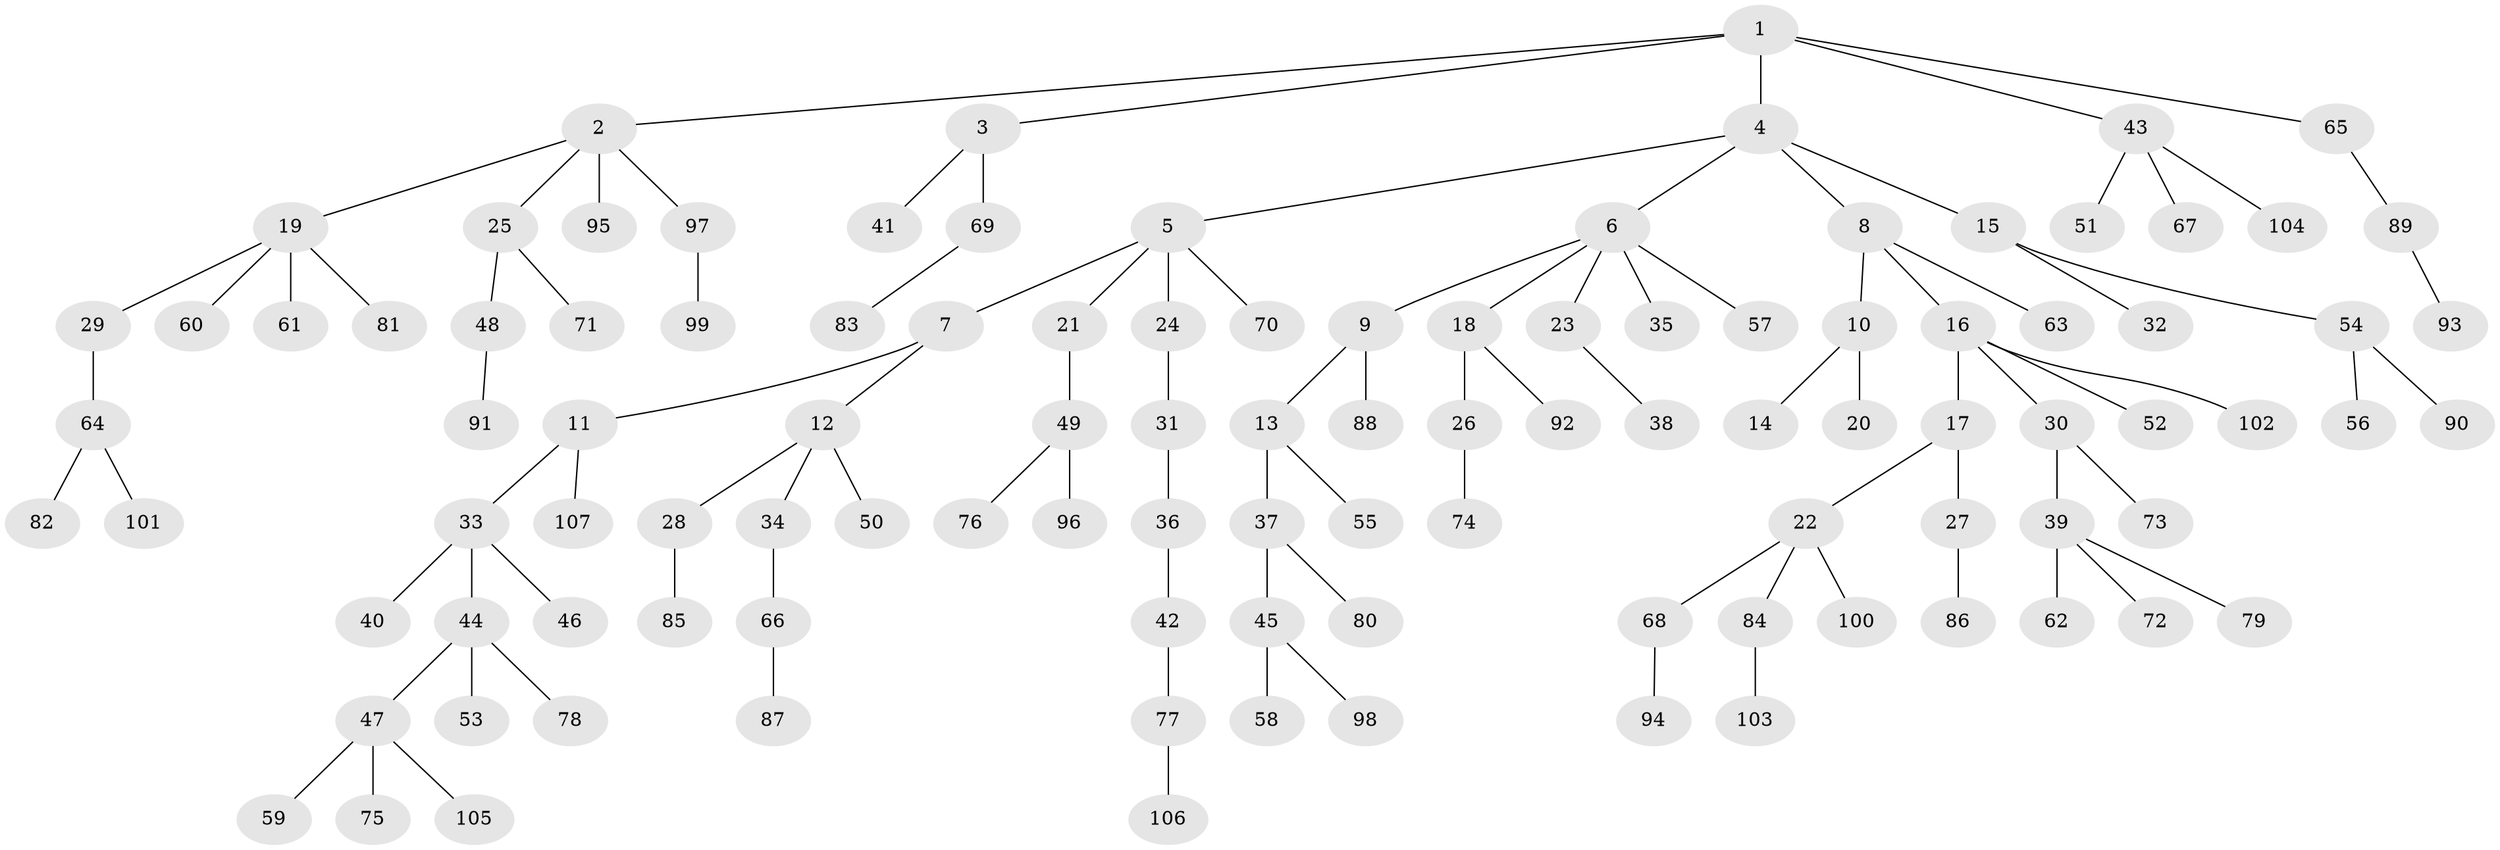 // coarse degree distribution, {7: 0.02631578947368421, 5: 0.05263157894736842, 3: 0.10526315789473684, 2: 0.19736842105263158, 4: 0.06578947368421052, 1: 0.5526315789473685}
// Generated by graph-tools (version 1.1) at 2025/42/03/06/25 10:42:05]
// undirected, 107 vertices, 106 edges
graph export_dot {
graph [start="1"]
  node [color=gray90,style=filled];
  1;
  2;
  3;
  4;
  5;
  6;
  7;
  8;
  9;
  10;
  11;
  12;
  13;
  14;
  15;
  16;
  17;
  18;
  19;
  20;
  21;
  22;
  23;
  24;
  25;
  26;
  27;
  28;
  29;
  30;
  31;
  32;
  33;
  34;
  35;
  36;
  37;
  38;
  39;
  40;
  41;
  42;
  43;
  44;
  45;
  46;
  47;
  48;
  49;
  50;
  51;
  52;
  53;
  54;
  55;
  56;
  57;
  58;
  59;
  60;
  61;
  62;
  63;
  64;
  65;
  66;
  67;
  68;
  69;
  70;
  71;
  72;
  73;
  74;
  75;
  76;
  77;
  78;
  79;
  80;
  81;
  82;
  83;
  84;
  85;
  86;
  87;
  88;
  89;
  90;
  91;
  92;
  93;
  94;
  95;
  96;
  97;
  98;
  99;
  100;
  101;
  102;
  103;
  104;
  105;
  106;
  107;
  1 -- 2;
  1 -- 3;
  1 -- 4;
  1 -- 43;
  1 -- 65;
  2 -- 19;
  2 -- 25;
  2 -- 95;
  2 -- 97;
  3 -- 41;
  3 -- 69;
  4 -- 5;
  4 -- 6;
  4 -- 8;
  4 -- 15;
  5 -- 7;
  5 -- 21;
  5 -- 24;
  5 -- 70;
  6 -- 9;
  6 -- 18;
  6 -- 23;
  6 -- 35;
  6 -- 57;
  7 -- 11;
  7 -- 12;
  8 -- 10;
  8 -- 16;
  8 -- 63;
  9 -- 13;
  9 -- 88;
  10 -- 14;
  10 -- 20;
  11 -- 33;
  11 -- 107;
  12 -- 28;
  12 -- 34;
  12 -- 50;
  13 -- 37;
  13 -- 55;
  15 -- 32;
  15 -- 54;
  16 -- 17;
  16 -- 30;
  16 -- 52;
  16 -- 102;
  17 -- 22;
  17 -- 27;
  18 -- 26;
  18 -- 92;
  19 -- 29;
  19 -- 60;
  19 -- 61;
  19 -- 81;
  21 -- 49;
  22 -- 68;
  22 -- 84;
  22 -- 100;
  23 -- 38;
  24 -- 31;
  25 -- 48;
  25 -- 71;
  26 -- 74;
  27 -- 86;
  28 -- 85;
  29 -- 64;
  30 -- 39;
  30 -- 73;
  31 -- 36;
  33 -- 40;
  33 -- 44;
  33 -- 46;
  34 -- 66;
  36 -- 42;
  37 -- 45;
  37 -- 80;
  39 -- 62;
  39 -- 72;
  39 -- 79;
  42 -- 77;
  43 -- 51;
  43 -- 67;
  43 -- 104;
  44 -- 47;
  44 -- 53;
  44 -- 78;
  45 -- 58;
  45 -- 98;
  47 -- 59;
  47 -- 75;
  47 -- 105;
  48 -- 91;
  49 -- 76;
  49 -- 96;
  54 -- 56;
  54 -- 90;
  64 -- 82;
  64 -- 101;
  65 -- 89;
  66 -- 87;
  68 -- 94;
  69 -- 83;
  77 -- 106;
  84 -- 103;
  89 -- 93;
  97 -- 99;
}
